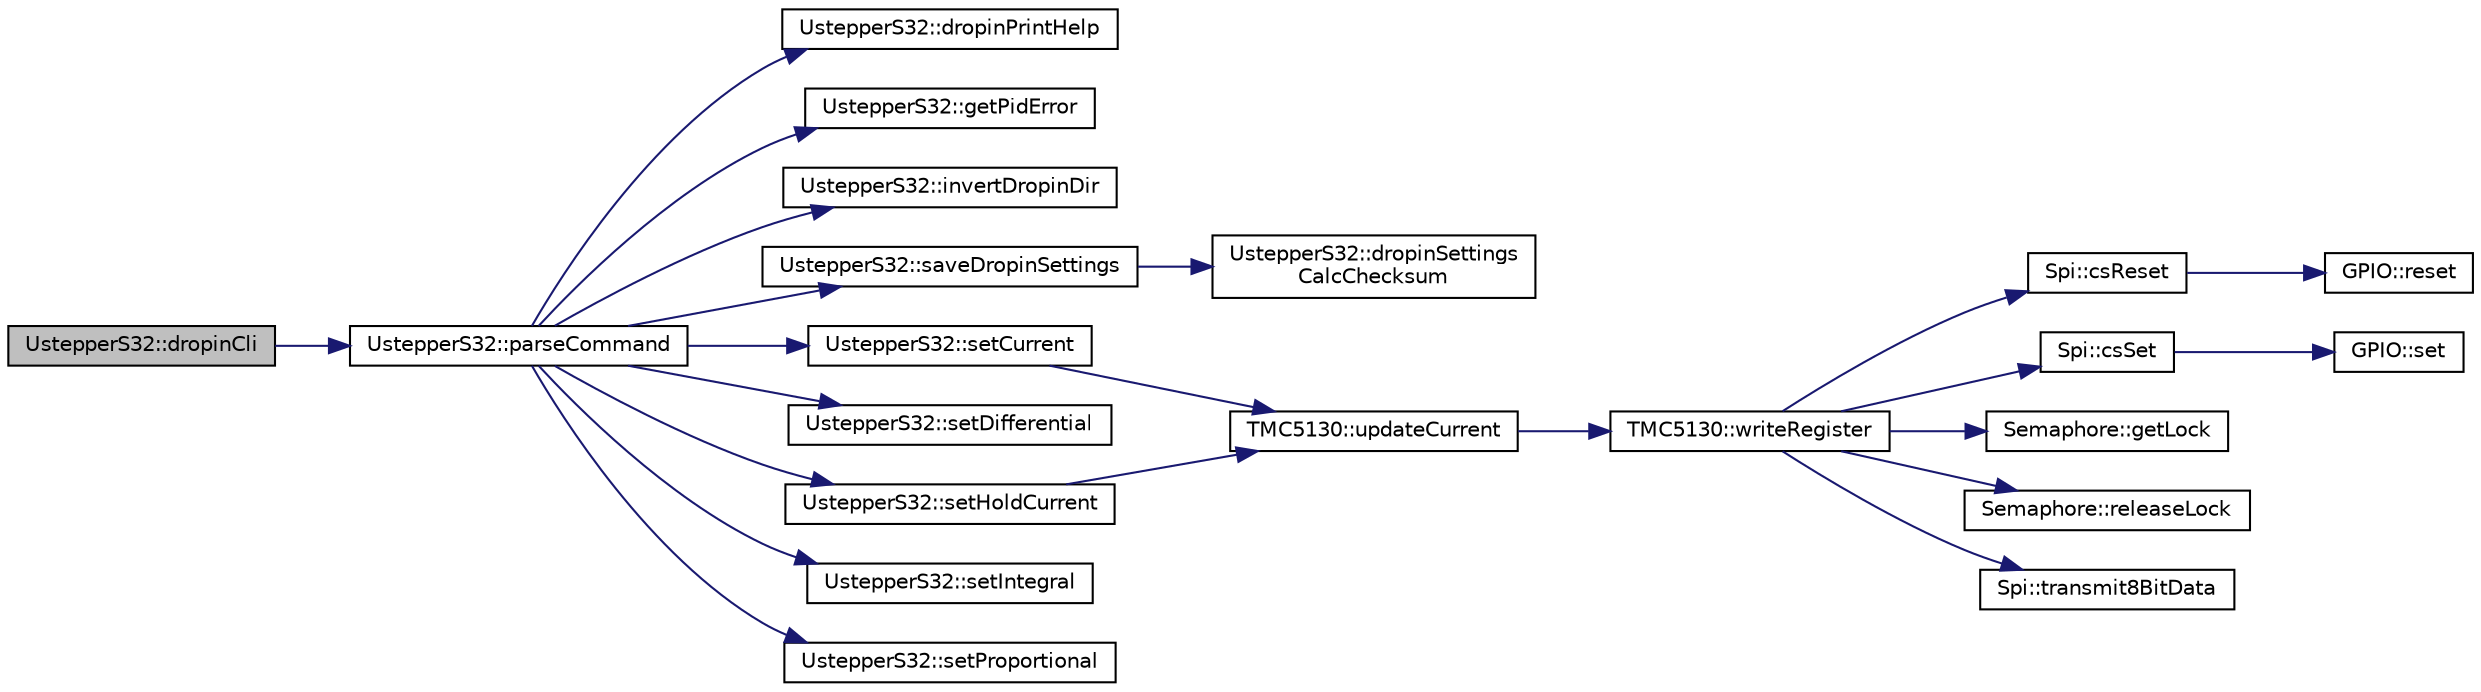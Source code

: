 digraph "UstepperS32::dropinCli"
{
 // LATEX_PDF_SIZE
  edge [fontname="Helvetica",fontsize="10",labelfontname="Helvetica",labelfontsize="10"];
  node [fontname="Helvetica",fontsize="10",shape=record];
  rankdir="LR";
  Node1 [label="UstepperS32::dropinCli",height=0.2,width=0.4,color="black", fillcolor="grey75", style="filled", fontcolor="black",tooltip="This method is used to tune Drop-in parameters. After tuning uStepper S, the parameters are saved in ..."];
  Node1 -> Node2 [color="midnightblue",fontsize="10",style="solid",fontname="Helvetica"];
  Node2 [label="UstepperS32::parseCommand",height=0.2,width=0.4,color="black", fillcolor="white", style="filled",URL="$classUstepperS32.html#ac188ef30bfddec87c6a3a82b25299154",tooltip="This method is used for the dropinCli to take in user commands."];
  Node2 -> Node3 [color="midnightblue",fontsize="10",style="solid",fontname="Helvetica"];
  Node3 [label="UstepperS32::dropinPrintHelp",height=0.2,width=0.4,color="black", fillcolor="white", style="filled",URL="$classUstepperS32.html#ab42a5740e84170cfe647da3179f5a6a1",tooltip="This method is used to print the dropinCli menu explainer:"];
  Node2 -> Node4 [color="midnightblue",fontsize="10",style="solid",fontname="Helvetica"];
  Node4 [label="UstepperS32::getPidError",height=0.2,width=0.4,color="black", fillcolor="white", style="filled",URL="$classUstepperS32.html#a0220af7e72bc2ce682254786577fec9f",tooltip="This method returns the current PID error."];
  Node2 -> Node5 [color="midnightblue",fontsize="10",style="solid",fontname="Helvetica"];
  Node5 [label="UstepperS32::invertDropinDir",height=0.2,width=0.4,color="black", fillcolor="white", style="filled",URL="$classUstepperS32.html#a73e0554d9c9c080330a7c5e6901ee317",tooltip="This method is used to invert the drop-in direction pin interpretation."];
  Node2 -> Node6 [color="midnightblue",fontsize="10",style="solid",fontname="Helvetica"];
  Node6 [label="UstepperS32::saveDropinSettings",height=0.2,width=0.4,color="black", fillcolor="white", style="filled",URL="$classUstepperS32.html#a3842765ae5d9361fbd0beae13ecc873c",tooltip=" "];
  Node6 -> Node7 [color="midnightblue",fontsize="10",style="solid",fontname="Helvetica"];
  Node7 [label="UstepperS32::dropinSettings\lCalcChecksum",height=0.2,width=0.4,color="black", fillcolor="white", style="filled",URL="$classUstepperS32.html#a05dee84138cda47fcc7db312e3bfe1ef",tooltip=" "];
  Node2 -> Node8 [color="midnightblue",fontsize="10",style="solid",fontname="Helvetica"];
  Node8 [label="UstepperS32::setCurrent",height=0.2,width=0.4,color="black", fillcolor="white", style="filled",URL="$classUstepperS32.html#aa49faf10bd397126dd5995bd32523a75",tooltip="Set motor output current."];
  Node8 -> Node9 [color="midnightblue",fontsize="10",style="solid",fontname="Helvetica"];
  Node9 [label="TMC5130::updateCurrent",height=0.2,width=0.4,color="black", fillcolor="white", style="filled",URL="$classTMC5130.html#ae6d99c4b7d53f07133b9d7cf51e00064",tooltip="Writes the current setting registers of the motor driver"];
  Node9 -> Node10 [color="midnightblue",fontsize="10",style="solid",fontname="Helvetica"];
  Node10 [label="TMC5130::writeRegister",height=0.2,width=0.4,color="black", fillcolor="white", style="filled",URL="$classTMC5130.html#aac757e7e7a63a1269783bd95aeb29aac",tooltip="Write a register of the motor driver."];
  Node10 -> Node11 [color="midnightblue",fontsize="10",style="solid",fontname="Helvetica"];
  Node11 [label="Spi::csReset",height=0.2,width=0.4,color="black", fillcolor="white", style="filled",URL="$classSpi.html#a3b471964739067a6906e57df98d78fe2",tooltip=" "];
  Node11 -> Node12 [color="midnightblue",fontsize="10",style="solid",fontname="Helvetica"];
  Node12 [label="GPIO::reset",height=0.2,width=0.4,color="black", fillcolor="white", style="filled",URL="$classGPIO.html#ac07b8ccefa9a990b153da9d7ebb7d7de",tooltip=" "];
  Node10 -> Node13 [color="midnightblue",fontsize="10",style="solid",fontname="Helvetica"];
  Node13 [label="Spi::csSet",height=0.2,width=0.4,color="black", fillcolor="white", style="filled",URL="$classSpi.html#ab9158600079479c20578394fcb9969de",tooltip=" "];
  Node13 -> Node14 [color="midnightblue",fontsize="10",style="solid",fontname="Helvetica"];
  Node14 [label="GPIO::set",height=0.2,width=0.4,color="black", fillcolor="white", style="filled",URL="$classGPIO.html#a73b95aed006181f6dc4fad393ba79d18",tooltip=" "];
  Node10 -> Node15 [color="midnightblue",fontsize="10",style="solid",fontname="Helvetica"];
  Node15 [label="Semaphore::getLock",height=0.2,width=0.4,color="black", fillcolor="white", style="filled",URL="$classSemaphore.html#ac8c9e668dc718e19dda74d247ef9a7a3",tooltip=" "];
  Node10 -> Node16 [color="midnightblue",fontsize="10",style="solid",fontname="Helvetica"];
  Node16 [label="Semaphore::releaseLock",height=0.2,width=0.4,color="black", fillcolor="white", style="filled",URL="$classSemaphore.html#ae562c7d568619eee1e52cde42ab5e3d1",tooltip=" "];
  Node10 -> Node17 [color="midnightblue",fontsize="10",style="solid",fontname="Helvetica"];
  Node17 [label="Spi::transmit8BitData",height=0.2,width=0.4,color="black", fillcolor="white", style="filled",URL="$classSpi.html#acc3687f52447566ac68dc63993bf2b75",tooltip=" "];
  Node2 -> Node18 [color="midnightblue",fontsize="10",style="solid",fontname="Helvetica"];
  Node18 [label="UstepperS32::setDifferential",height=0.2,width=0.4,color="black", fillcolor="white", style="filled",URL="$classUstepperS32.html#a5c5e4e3ae0ccfc7c0406b0d6484c88b0",tooltip="This method is used to change the PID differential parameter D."];
  Node2 -> Node19 [color="midnightblue",fontsize="10",style="solid",fontname="Helvetica"];
  Node19 [label="UstepperS32::setHoldCurrent",height=0.2,width=0.4,color="black", fillcolor="white", style="filled",URL="$classUstepperS32.html#a62c09bd7e51594fd369313e361323ce3",tooltip="Set motor hold current."];
  Node19 -> Node9 [color="midnightblue",fontsize="10",style="solid",fontname="Helvetica"];
  Node2 -> Node20 [color="midnightblue",fontsize="10",style="solid",fontname="Helvetica"];
  Node20 [label="UstepperS32::setIntegral",height=0.2,width=0.4,color="black", fillcolor="white", style="filled",URL="$classUstepperS32.html#ac413459d8feea791ba365d16409f7abc",tooltip="This method is used to change the PID integral parameter I."];
  Node2 -> Node21 [color="midnightblue",fontsize="10",style="solid",fontname="Helvetica"];
  Node21 [label="UstepperS32::setProportional",height=0.2,width=0.4,color="black", fillcolor="white", style="filled",URL="$classUstepperS32.html#ad5cd2985894defe1cfd9f13943e00691",tooltip="This method is used to change the PID proportional parameter P."];
}
